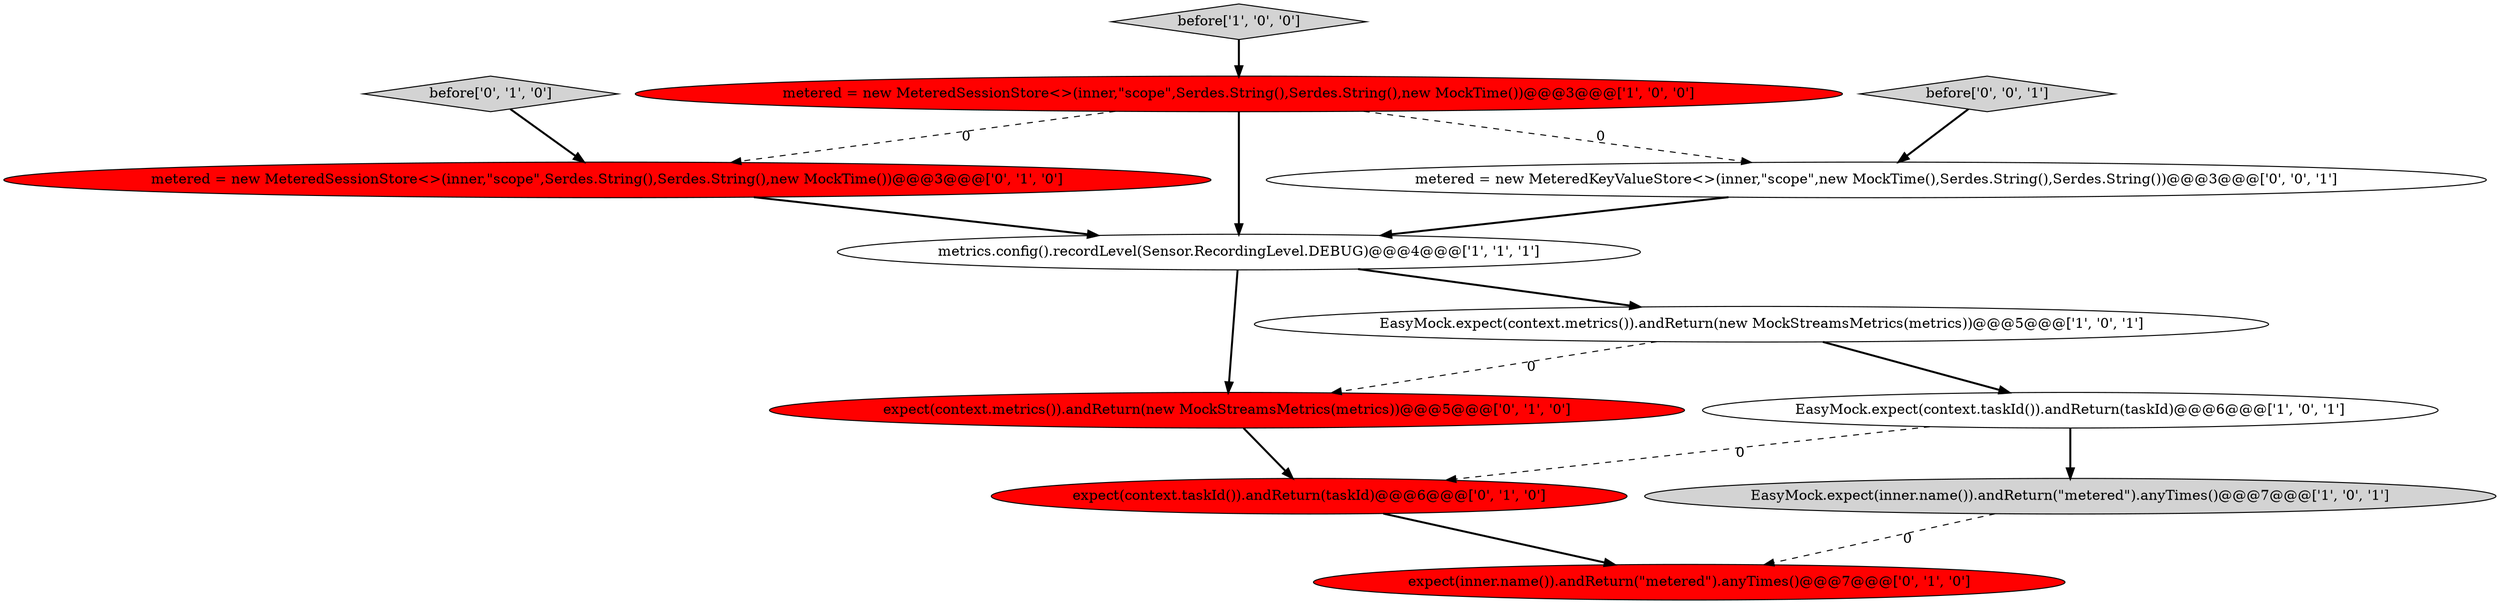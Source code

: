 digraph {
11 [style = filled, label = "metered = new MeteredKeyValueStore<>(inner,\"scope\",new MockTime(),Serdes.String(),Serdes.String())@@@3@@@['0', '0', '1']", fillcolor = white, shape = ellipse image = "AAA0AAABBB3BBB"];
5 [style = filled, label = "before['1', '0', '0']", fillcolor = lightgray, shape = diamond image = "AAA0AAABBB1BBB"];
7 [style = filled, label = "expect(context.metrics()).andReturn(new MockStreamsMetrics(metrics))@@@5@@@['0', '1', '0']", fillcolor = red, shape = ellipse image = "AAA1AAABBB2BBB"];
10 [style = filled, label = "expect(inner.name()).andReturn(\"metered\").anyTimes()@@@7@@@['0', '1', '0']", fillcolor = red, shape = ellipse image = "AAA1AAABBB2BBB"];
12 [style = filled, label = "before['0', '0', '1']", fillcolor = lightgray, shape = diamond image = "AAA0AAABBB3BBB"];
0 [style = filled, label = "metrics.config().recordLevel(Sensor.RecordingLevel.DEBUG)@@@4@@@['1', '1', '1']", fillcolor = white, shape = ellipse image = "AAA0AAABBB1BBB"];
9 [style = filled, label = "metered = new MeteredSessionStore<>(inner,\"scope\",Serdes.String(),Serdes.String(),new MockTime())@@@3@@@['0', '1', '0']", fillcolor = red, shape = ellipse image = "AAA1AAABBB2BBB"];
2 [style = filled, label = "metered = new MeteredSessionStore<>(inner,\"scope\",Serdes.String(),Serdes.String(),new MockTime())@@@3@@@['1', '0', '0']", fillcolor = red, shape = ellipse image = "AAA1AAABBB1BBB"];
6 [style = filled, label = "expect(context.taskId()).andReturn(taskId)@@@6@@@['0', '1', '0']", fillcolor = red, shape = ellipse image = "AAA1AAABBB2BBB"];
8 [style = filled, label = "before['0', '1', '0']", fillcolor = lightgray, shape = diamond image = "AAA0AAABBB2BBB"];
4 [style = filled, label = "EasyMock.expect(inner.name()).andReturn(\"metered\").anyTimes()@@@7@@@['1', '0', '1']", fillcolor = lightgray, shape = ellipse image = "AAA0AAABBB1BBB"];
1 [style = filled, label = "EasyMock.expect(context.metrics()).andReturn(new MockStreamsMetrics(metrics))@@@5@@@['1', '0', '1']", fillcolor = white, shape = ellipse image = "AAA0AAABBB1BBB"];
3 [style = filled, label = "EasyMock.expect(context.taskId()).andReturn(taskId)@@@6@@@['1', '0', '1']", fillcolor = white, shape = ellipse image = "AAA0AAABBB1BBB"];
1->3 [style = bold, label=""];
8->9 [style = bold, label=""];
2->11 [style = dashed, label="0"];
5->2 [style = bold, label=""];
2->0 [style = bold, label=""];
11->0 [style = bold, label=""];
3->6 [style = dashed, label="0"];
9->0 [style = bold, label=""];
1->7 [style = dashed, label="0"];
4->10 [style = dashed, label="0"];
2->9 [style = dashed, label="0"];
3->4 [style = bold, label=""];
0->1 [style = bold, label=""];
6->10 [style = bold, label=""];
7->6 [style = bold, label=""];
0->7 [style = bold, label=""];
12->11 [style = bold, label=""];
}
